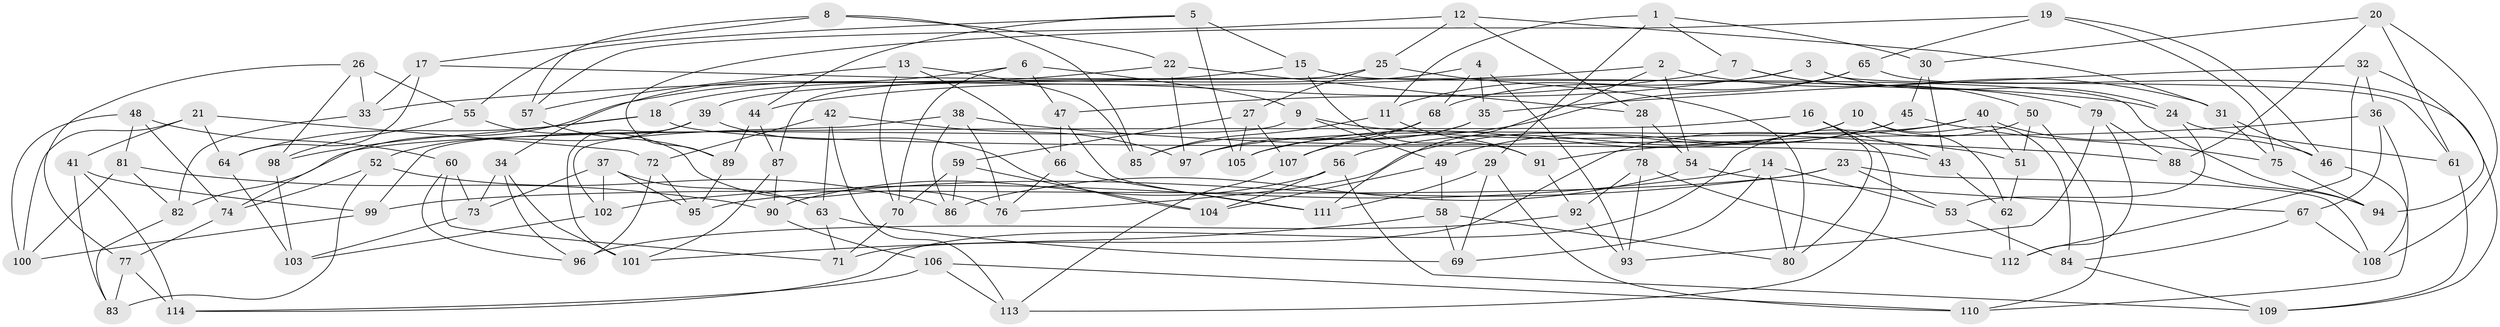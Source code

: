 // Generated by graph-tools (version 1.1) at 2025/50/03/09/25 03:50:55]
// undirected, 114 vertices, 228 edges
graph export_dot {
graph [start="1"]
  node [color=gray90,style=filled];
  1;
  2;
  3;
  4;
  5;
  6;
  7;
  8;
  9;
  10;
  11;
  12;
  13;
  14;
  15;
  16;
  17;
  18;
  19;
  20;
  21;
  22;
  23;
  24;
  25;
  26;
  27;
  28;
  29;
  30;
  31;
  32;
  33;
  34;
  35;
  36;
  37;
  38;
  39;
  40;
  41;
  42;
  43;
  44;
  45;
  46;
  47;
  48;
  49;
  50;
  51;
  52;
  53;
  54;
  55;
  56;
  57;
  58;
  59;
  60;
  61;
  62;
  63;
  64;
  65;
  66;
  67;
  68;
  69;
  70;
  71;
  72;
  73;
  74;
  75;
  76;
  77;
  78;
  79;
  80;
  81;
  82;
  83;
  84;
  85;
  86;
  87;
  88;
  89;
  90;
  91;
  92;
  93;
  94;
  95;
  96;
  97;
  98;
  99;
  100;
  101;
  102;
  103;
  104;
  105;
  106;
  107;
  108;
  109;
  110;
  111;
  112;
  113;
  114;
  1 -- 7;
  1 -- 29;
  1 -- 11;
  1 -- 30;
  2 -- 31;
  2 -- 33;
  2 -- 111;
  2 -- 54;
  3 -- 47;
  3 -- 24;
  3 -- 11;
  3 -- 61;
  4 -- 93;
  4 -- 18;
  4 -- 35;
  4 -- 68;
  5 -- 15;
  5 -- 44;
  5 -- 55;
  5 -- 105;
  6 -- 34;
  6 -- 47;
  6 -- 9;
  6 -- 70;
  7 -- 79;
  7 -- 50;
  7 -- 44;
  8 -- 57;
  8 -- 22;
  8 -- 17;
  8 -- 85;
  9 -- 51;
  9 -- 99;
  9 -- 49;
  10 -- 62;
  10 -- 105;
  10 -- 56;
  10 -- 84;
  11 -- 85;
  11 -- 91;
  12 -- 28;
  12 -- 25;
  12 -- 31;
  12 -- 57;
  13 -- 85;
  13 -- 57;
  13 -- 66;
  13 -- 70;
  14 -- 80;
  14 -- 69;
  14 -- 53;
  14 -- 102;
  15 -- 91;
  15 -- 94;
  15 -- 39;
  16 -- 113;
  16 -- 82;
  16 -- 80;
  16 -- 43;
  17 -- 64;
  17 -- 24;
  17 -- 33;
  18 -- 98;
  18 -- 43;
  18 -- 64;
  19 -- 75;
  19 -- 46;
  19 -- 65;
  19 -- 89;
  20 -- 61;
  20 -- 88;
  20 -- 108;
  20 -- 30;
  21 -- 100;
  21 -- 64;
  21 -- 41;
  21 -- 72;
  22 -- 28;
  22 -- 97;
  22 -- 74;
  23 -- 95;
  23 -- 108;
  23 -- 99;
  23 -- 53;
  24 -- 53;
  24 -- 61;
  25 -- 87;
  25 -- 80;
  25 -- 27;
  26 -- 77;
  26 -- 55;
  26 -- 98;
  26 -- 33;
  27 -- 107;
  27 -- 105;
  27 -- 59;
  28 -- 78;
  28 -- 54;
  29 -- 110;
  29 -- 111;
  29 -- 69;
  30 -- 45;
  30 -- 43;
  31 -- 75;
  31 -- 46;
  32 -- 112;
  32 -- 36;
  32 -- 94;
  32 -- 35;
  33 -- 82;
  34 -- 73;
  34 -- 101;
  34 -- 96;
  35 -- 105;
  35 -- 97;
  36 -- 67;
  36 -- 108;
  36 -- 91;
  37 -- 63;
  37 -- 73;
  37 -- 102;
  37 -- 95;
  38 -- 86;
  38 -- 76;
  38 -- 102;
  38 -- 88;
  39 -- 52;
  39 -- 104;
  39 -- 101;
  40 -- 46;
  40 -- 71;
  40 -- 51;
  40 -- 97;
  41 -- 99;
  41 -- 83;
  41 -- 114;
  42 -- 72;
  42 -- 97;
  42 -- 113;
  42 -- 63;
  43 -- 62;
  44 -- 89;
  44 -- 87;
  45 -- 76;
  45 -- 75;
  45 -- 49;
  46 -- 110;
  47 -- 66;
  47 -- 111;
  48 -- 81;
  48 -- 60;
  48 -- 100;
  48 -- 74;
  49 -- 104;
  49 -- 58;
  50 -- 110;
  50 -- 114;
  50 -- 51;
  51 -- 62;
  52 -- 83;
  52 -- 86;
  52 -- 74;
  53 -- 84;
  54 -- 67;
  54 -- 86;
  55 -- 76;
  55 -- 98;
  56 -- 109;
  56 -- 104;
  56 -- 90;
  57 -- 89;
  58 -- 69;
  58 -- 80;
  58 -- 101;
  59 -- 86;
  59 -- 104;
  59 -- 70;
  60 -- 73;
  60 -- 71;
  60 -- 96;
  61 -- 109;
  62 -- 112;
  63 -- 71;
  63 -- 69;
  64 -- 103;
  65 -- 68;
  65 -- 109;
  65 -- 107;
  66 -- 76;
  66 -- 111;
  67 -- 84;
  67 -- 108;
  68 -- 85;
  68 -- 107;
  70 -- 71;
  72 -- 95;
  72 -- 96;
  73 -- 103;
  74 -- 77;
  75 -- 94;
  77 -- 114;
  77 -- 83;
  78 -- 112;
  78 -- 93;
  78 -- 92;
  79 -- 88;
  79 -- 93;
  79 -- 112;
  81 -- 90;
  81 -- 82;
  81 -- 100;
  82 -- 83;
  84 -- 109;
  87 -- 90;
  87 -- 101;
  88 -- 94;
  89 -- 95;
  90 -- 106;
  91 -- 92;
  92 -- 93;
  92 -- 96;
  98 -- 103;
  99 -- 100;
  102 -- 103;
  106 -- 110;
  106 -- 114;
  106 -- 113;
  107 -- 113;
}
